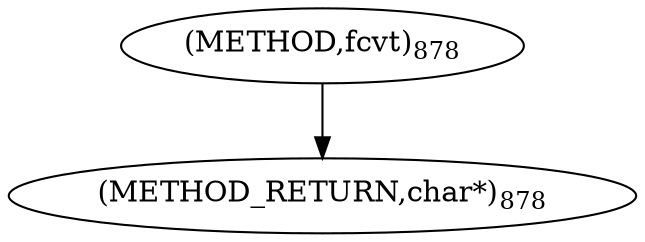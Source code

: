 digraph "fcvt" {  
"45502" [label = <(METHOD,fcvt)<SUB>878</SUB>> ]
"45507" [label = <(METHOD_RETURN,char*)<SUB>878</SUB>> ]
  "45502" -> "45507" 
}
